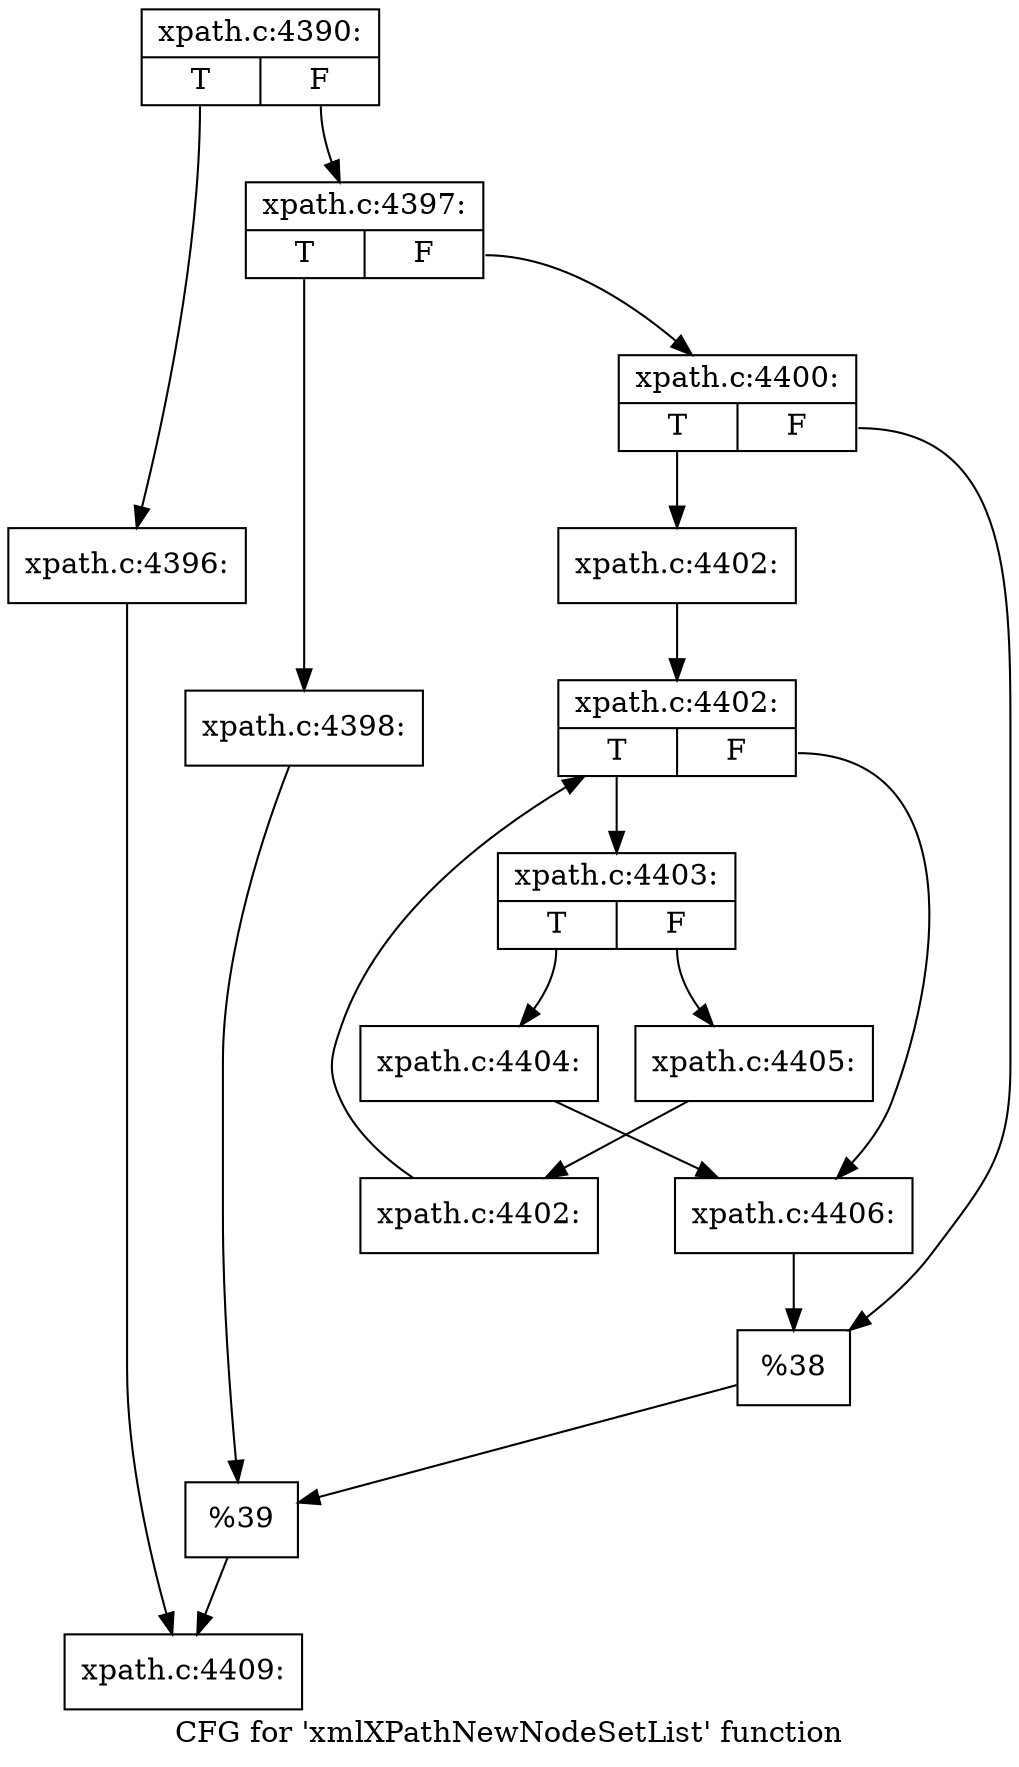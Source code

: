 digraph "CFG for 'xmlXPathNewNodeSetList' function" {
	label="CFG for 'xmlXPathNewNodeSetList' function";

	Node0x481e210 [shape=record,label="{xpath.c:4390:|{<s0>T|<s1>F}}"];
	Node0x481e210:s0 -> Node0x4817710;
	Node0x481e210:s1 -> Node0x481edf0;
	Node0x4817710 [shape=record,label="{xpath.c:4396:}"];
	Node0x4817710 -> Node0x4817760;
	Node0x481edf0 [shape=record,label="{xpath.c:4397:|{<s0>T|<s1>F}}"];
	Node0x481edf0:s0 -> Node0x481f250;
	Node0x481edf0:s1 -> Node0x481f2f0;
	Node0x481f250 [shape=record,label="{xpath.c:4398:}"];
	Node0x481f250 -> Node0x481f2a0;
	Node0x481f2f0 [shape=record,label="{xpath.c:4400:|{<s0>T|<s1>F}}"];
	Node0x481f2f0:s0 -> Node0x481fe30;
	Node0x481f2f0:s1 -> Node0x481fe80;
	Node0x481fe30 [shape=record,label="{xpath.c:4402:}"];
	Node0x481fe30 -> Node0x48202b0;
	Node0x48202b0 [shape=record,label="{xpath.c:4402:|{<s0>T|<s1>F}}"];
	Node0x48202b0:s0 -> Node0x4820590;
	Node0x48202b0:s1 -> Node0x4820110;
	Node0x4820590 [shape=record,label="{xpath.c:4403:|{<s0>T|<s1>F}}"];
	Node0x4820590:s0 -> Node0x4820af0;
	Node0x4820590:s1 -> Node0x4820b40;
	Node0x4820af0 [shape=record,label="{xpath.c:4404:}"];
	Node0x4820af0 -> Node0x4820110;
	Node0x4820b40 [shape=record,label="{xpath.c:4405:}"];
	Node0x4820b40 -> Node0x4820500;
	Node0x4820500 [shape=record,label="{xpath.c:4402:}"];
	Node0x4820500 -> Node0x48202b0;
	Node0x4820110 [shape=record,label="{xpath.c:4406:}"];
	Node0x4820110 -> Node0x481fe80;
	Node0x481fe80 [shape=record,label="{%38}"];
	Node0x481fe80 -> Node0x481f2a0;
	Node0x481f2a0 [shape=record,label="{%39}"];
	Node0x481f2a0 -> Node0x4817760;
	Node0x4817760 [shape=record,label="{xpath.c:4409:}"];
}
